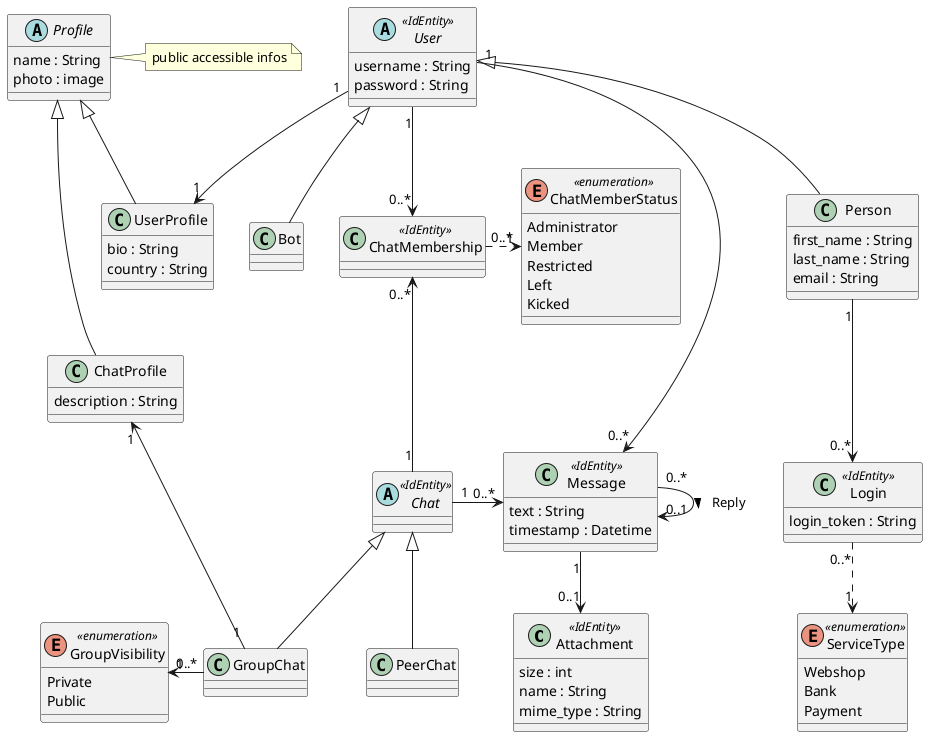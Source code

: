 @startuml chat-domain
' classes in alphabetical order
class Attachment <<IdEntity>> {
    size : int
    name : String
    mime_type : String
}

abstract class Chat <<IdEntity>>

class ChatMembership <<IdEntity>>

enum ChatMemberStatus <<enumeration>> {
    Administrator
    Member
    Restricted
    Left
    Kicked
}

class ChatProfile {
    description : String
}

class GroupChat

enum GroupVisibility <<enumeration>> {
    Private
    Public
}

class Login <<IdEntity>> {
    login_token : String
}

class Message <<IdEntity>> {
    text : String
    timestamp : Datetime
}

class Person {
    first_name : String
    last_name : String
    email : String
}

class PeerChat

abstract class Profile {
    name : String
    photo : image
}

enum ServiceType <<enumeration>> {
    Webshop
    Bank
    Payment
}

abstract class User <<IdEntity>> {
    username : String
    password : String
}

class UserProfile {
    bio : String
    country : String
}

' Inheritance
'' Profile
Profile <|-- ChatProfile
Profile <|-- UserProfile
'' Chat inheritance
Chat <|-- PeerChat
Chat <|-- GroupChat

'' Person inheritance
User <|-- Person
User <|-- Bot

' Relations
'' to Chat
User "1" --> "0..*" ChatMembership
Chat "1" -up-> "0..*" ChatMembership

'' to Message
User "1" --> "0..*" Message
Chat "1" -right-> "0..*" Message
Message "1" --> "0..1" Attachment
Message "0..*" --> "0..1" Message : Reply >

'' with Enumerations
Login "0..*" ..> "1" ServiceType
ChatMembership "0..*" .right.> "1" ChatMemberStatus
GroupChat "0..*" -left-> "1" GroupVisibility

'' Misc
Person "1" --> "0..*" Login
User "1" --> "1" UserProfile
GroupChat "1" -up-> "1" ChatProfile

note right of Profile: public accessible infos
@enduml
